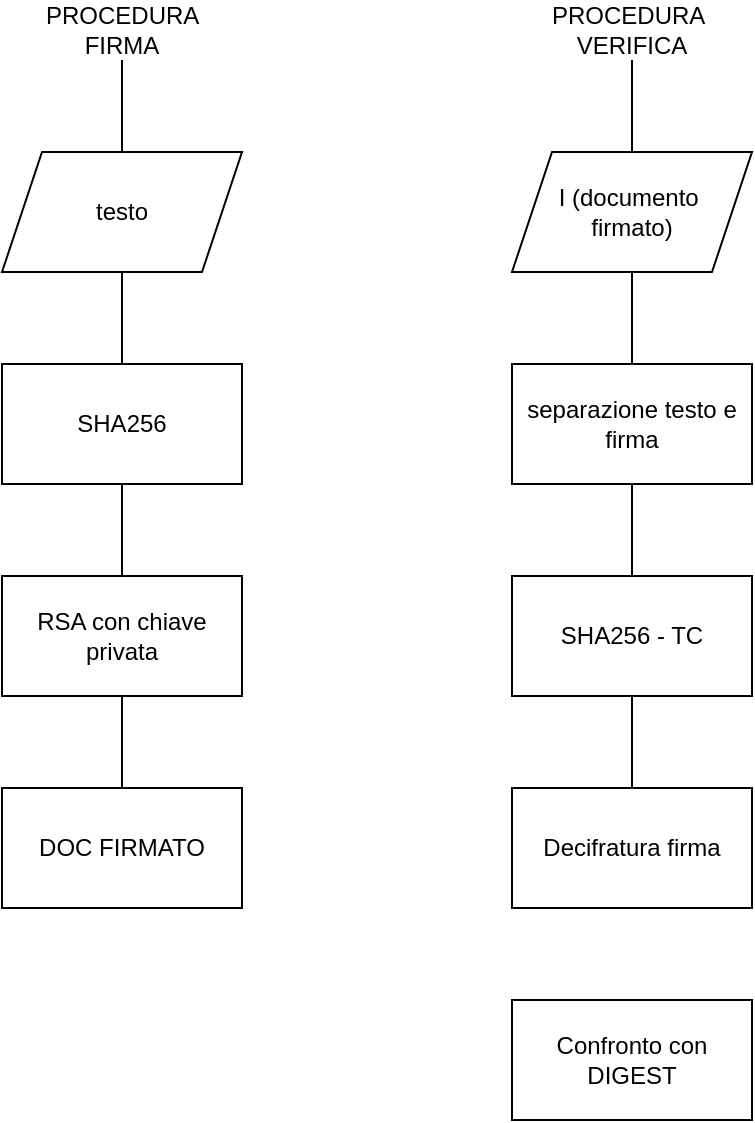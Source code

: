 <mxfile version="26.0.16">
  <diagram name="Pagina-1" id="6pusAgcevOXP8x2S15AX">
    <mxGraphModel dx="1674" dy="1949" grid="0" gridSize="10" guides="1" tooltips="1" connect="1" arrows="1" fold="1" page="1" pageScale="1" pageWidth="827" pageHeight="1169" math="0" shadow="0">
      <root>
        <mxCell id="0" />
        <mxCell id="1" parent="0" />
        <mxCell id="Nj_OA0KVYK7pMX0rfcp_-1" value="PROCEDURA FIRMA" style="text;html=1;align=center;verticalAlign=middle;whiteSpace=wrap;rounded=0;" vertex="1" parent="1">
          <mxGeometry x="101" y="-1124" width="60" height="30" as="geometry" />
        </mxCell>
        <mxCell id="Nj_OA0KVYK7pMX0rfcp_-2" value="testo" style="shape=parallelogram;perimeter=parallelogramPerimeter;whiteSpace=wrap;html=1;fixedSize=1;" vertex="1" parent="1">
          <mxGeometry x="71" y="-1048" width="120" height="60" as="geometry" />
        </mxCell>
        <mxCell id="Nj_OA0KVYK7pMX0rfcp_-3" value="SHA256" style="rounded=0;whiteSpace=wrap;html=1;" vertex="1" parent="1">
          <mxGeometry x="71" y="-942" width="120" height="60" as="geometry" />
        </mxCell>
        <mxCell id="Nj_OA0KVYK7pMX0rfcp_-4" value="RSA con chiave privata" style="rounded=0;whiteSpace=wrap;html=1;" vertex="1" parent="1">
          <mxGeometry x="71" y="-836" width="120" height="60" as="geometry" />
        </mxCell>
        <mxCell id="Nj_OA0KVYK7pMX0rfcp_-5" value="DOC FIRMATO" style="rounded=0;whiteSpace=wrap;html=1;" vertex="1" parent="1">
          <mxGeometry x="71" y="-730" width="120" height="60" as="geometry" />
        </mxCell>
        <mxCell id="Nj_OA0KVYK7pMX0rfcp_-6" value="" style="endArrow=none;html=1;rounded=0;entryX=0.5;entryY=1;entryDx=0;entryDy=0;exitX=0.5;exitY=0;exitDx=0;exitDy=0;" edge="1" parent="1" source="Nj_OA0KVYK7pMX0rfcp_-5" target="Nj_OA0KVYK7pMX0rfcp_-4">
          <mxGeometry width="50" height="50" relative="1" as="geometry">
            <mxPoint x="224" y="-717" as="sourcePoint" />
            <mxPoint x="274" y="-767" as="targetPoint" />
          </mxGeometry>
        </mxCell>
        <mxCell id="Nj_OA0KVYK7pMX0rfcp_-7" value="" style="endArrow=none;html=1;rounded=0;entryX=0.5;entryY=1;entryDx=0;entryDy=0;exitX=0.5;exitY=0;exitDx=0;exitDy=0;" edge="1" parent="1" source="Nj_OA0KVYK7pMX0rfcp_-4" target="Nj_OA0KVYK7pMX0rfcp_-3">
          <mxGeometry width="50" height="50" relative="1" as="geometry">
            <mxPoint x="224" y="-717" as="sourcePoint" />
            <mxPoint x="274" y="-767" as="targetPoint" />
          </mxGeometry>
        </mxCell>
        <mxCell id="Nj_OA0KVYK7pMX0rfcp_-8" value="" style="endArrow=none;html=1;rounded=0;entryX=0.5;entryY=1;entryDx=0;entryDy=0;exitX=0.5;exitY=0;exitDx=0;exitDy=0;" edge="1" parent="1" source="Nj_OA0KVYK7pMX0rfcp_-3" target="Nj_OA0KVYK7pMX0rfcp_-2">
          <mxGeometry width="50" height="50" relative="1" as="geometry">
            <mxPoint x="224" y="-717" as="sourcePoint" />
            <mxPoint x="274" y="-767" as="targetPoint" />
          </mxGeometry>
        </mxCell>
        <mxCell id="Nj_OA0KVYK7pMX0rfcp_-9" value="" style="endArrow=none;html=1;rounded=0;entryX=0.5;entryY=1;entryDx=0;entryDy=0;exitX=0.5;exitY=0;exitDx=0;exitDy=0;" edge="1" parent="1" source="Nj_OA0KVYK7pMX0rfcp_-2" target="Nj_OA0KVYK7pMX0rfcp_-1">
          <mxGeometry width="50" height="50" relative="1" as="geometry">
            <mxPoint x="224" y="-717" as="sourcePoint" />
            <mxPoint x="274" y="-767" as="targetPoint" />
          </mxGeometry>
        </mxCell>
        <mxCell id="Nj_OA0KVYK7pMX0rfcp_-10" value="PROCEDURA&amp;nbsp; VERIFICA" style="text;html=1;align=center;verticalAlign=middle;whiteSpace=wrap;rounded=0;" vertex="1" parent="1">
          <mxGeometry x="356" y="-1124" width="60" height="30" as="geometry" />
        </mxCell>
        <mxCell id="Nj_OA0KVYK7pMX0rfcp_-11" value="I (documento&amp;nbsp;&lt;div&gt;firmato)&lt;/div&gt;" style="shape=parallelogram;perimeter=parallelogramPerimeter;whiteSpace=wrap;html=1;fixedSize=1;" vertex="1" parent="1">
          <mxGeometry x="326" y="-1048" width="120" height="60" as="geometry" />
        </mxCell>
        <mxCell id="Nj_OA0KVYK7pMX0rfcp_-12" value="separazione testo e firma" style="rounded=0;whiteSpace=wrap;html=1;" vertex="1" parent="1">
          <mxGeometry x="326" y="-942" width="120" height="60" as="geometry" />
        </mxCell>
        <mxCell id="Nj_OA0KVYK7pMX0rfcp_-13" value="SHA256 - TC" style="rounded=0;whiteSpace=wrap;html=1;" vertex="1" parent="1">
          <mxGeometry x="326" y="-836" width="120" height="60" as="geometry" />
        </mxCell>
        <mxCell id="Nj_OA0KVYK7pMX0rfcp_-14" value="Decifratura firma" style="rounded=0;whiteSpace=wrap;html=1;" vertex="1" parent="1">
          <mxGeometry x="326" y="-730" width="120" height="60" as="geometry" />
        </mxCell>
        <mxCell id="Nj_OA0KVYK7pMX0rfcp_-15" value="" style="endArrow=none;html=1;rounded=0;entryX=0.5;entryY=1;entryDx=0;entryDy=0;exitX=0.5;exitY=0;exitDx=0;exitDy=0;" edge="1" parent="1" source="Nj_OA0KVYK7pMX0rfcp_-14" target="Nj_OA0KVYK7pMX0rfcp_-13">
          <mxGeometry width="50" height="50" relative="1" as="geometry">
            <mxPoint x="479" y="-717" as="sourcePoint" />
            <mxPoint x="529" y="-767" as="targetPoint" />
          </mxGeometry>
        </mxCell>
        <mxCell id="Nj_OA0KVYK7pMX0rfcp_-16" value="" style="endArrow=none;html=1;rounded=0;entryX=0.5;entryY=1;entryDx=0;entryDy=0;exitX=0.5;exitY=0;exitDx=0;exitDy=0;" edge="1" parent="1" source="Nj_OA0KVYK7pMX0rfcp_-13" target="Nj_OA0KVYK7pMX0rfcp_-12">
          <mxGeometry width="50" height="50" relative="1" as="geometry">
            <mxPoint x="479" y="-717" as="sourcePoint" />
            <mxPoint x="529" y="-767" as="targetPoint" />
          </mxGeometry>
        </mxCell>
        <mxCell id="Nj_OA0KVYK7pMX0rfcp_-17" value="" style="endArrow=none;html=1;rounded=0;entryX=0.5;entryY=1;entryDx=0;entryDy=0;exitX=0.5;exitY=0;exitDx=0;exitDy=0;" edge="1" parent="1" source="Nj_OA0KVYK7pMX0rfcp_-12" target="Nj_OA0KVYK7pMX0rfcp_-11">
          <mxGeometry width="50" height="50" relative="1" as="geometry">
            <mxPoint x="479" y="-717" as="sourcePoint" />
            <mxPoint x="529" y="-767" as="targetPoint" />
          </mxGeometry>
        </mxCell>
        <mxCell id="Nj_OA0KVYK7pMX0rfcp_-18" value="" style="endArrow=none;html=1;rounded=0;entryX=0.5;entryY=1;entryDx=0;entryDy=0;exitX=0.5;exitY=0;exitDx=0;exitDy=0;" edge="1" parent="1" source="Nj_OA0KVYK7pMX0rfcp_-11" target="Nj_OA0KVYK7pMX0rfcp_-10">
          <mxGeometry width="50" height="50" relative="1" as="geometry">
            <mxPoint x="479" y="-717" as="sourcePoint" />
            <mxPoint x="529" y="-767" as="targetPoint" />
          </mxGeometry>
        </mxCell>
        <mxCell id="Nj_OA0KVYK7pMX0rfcp_-22" value="Confronto con DIGEST" style="rounded=0;whiteSpace=wrap;html=1;" vertex="1" parent="1">
          <mxGeometry x="326" y="-624" width="120" height="60" as="geometry" />
        </mxCell>
      </root>
    </mxGraphModel>
  </diagram>
</mxfile>
